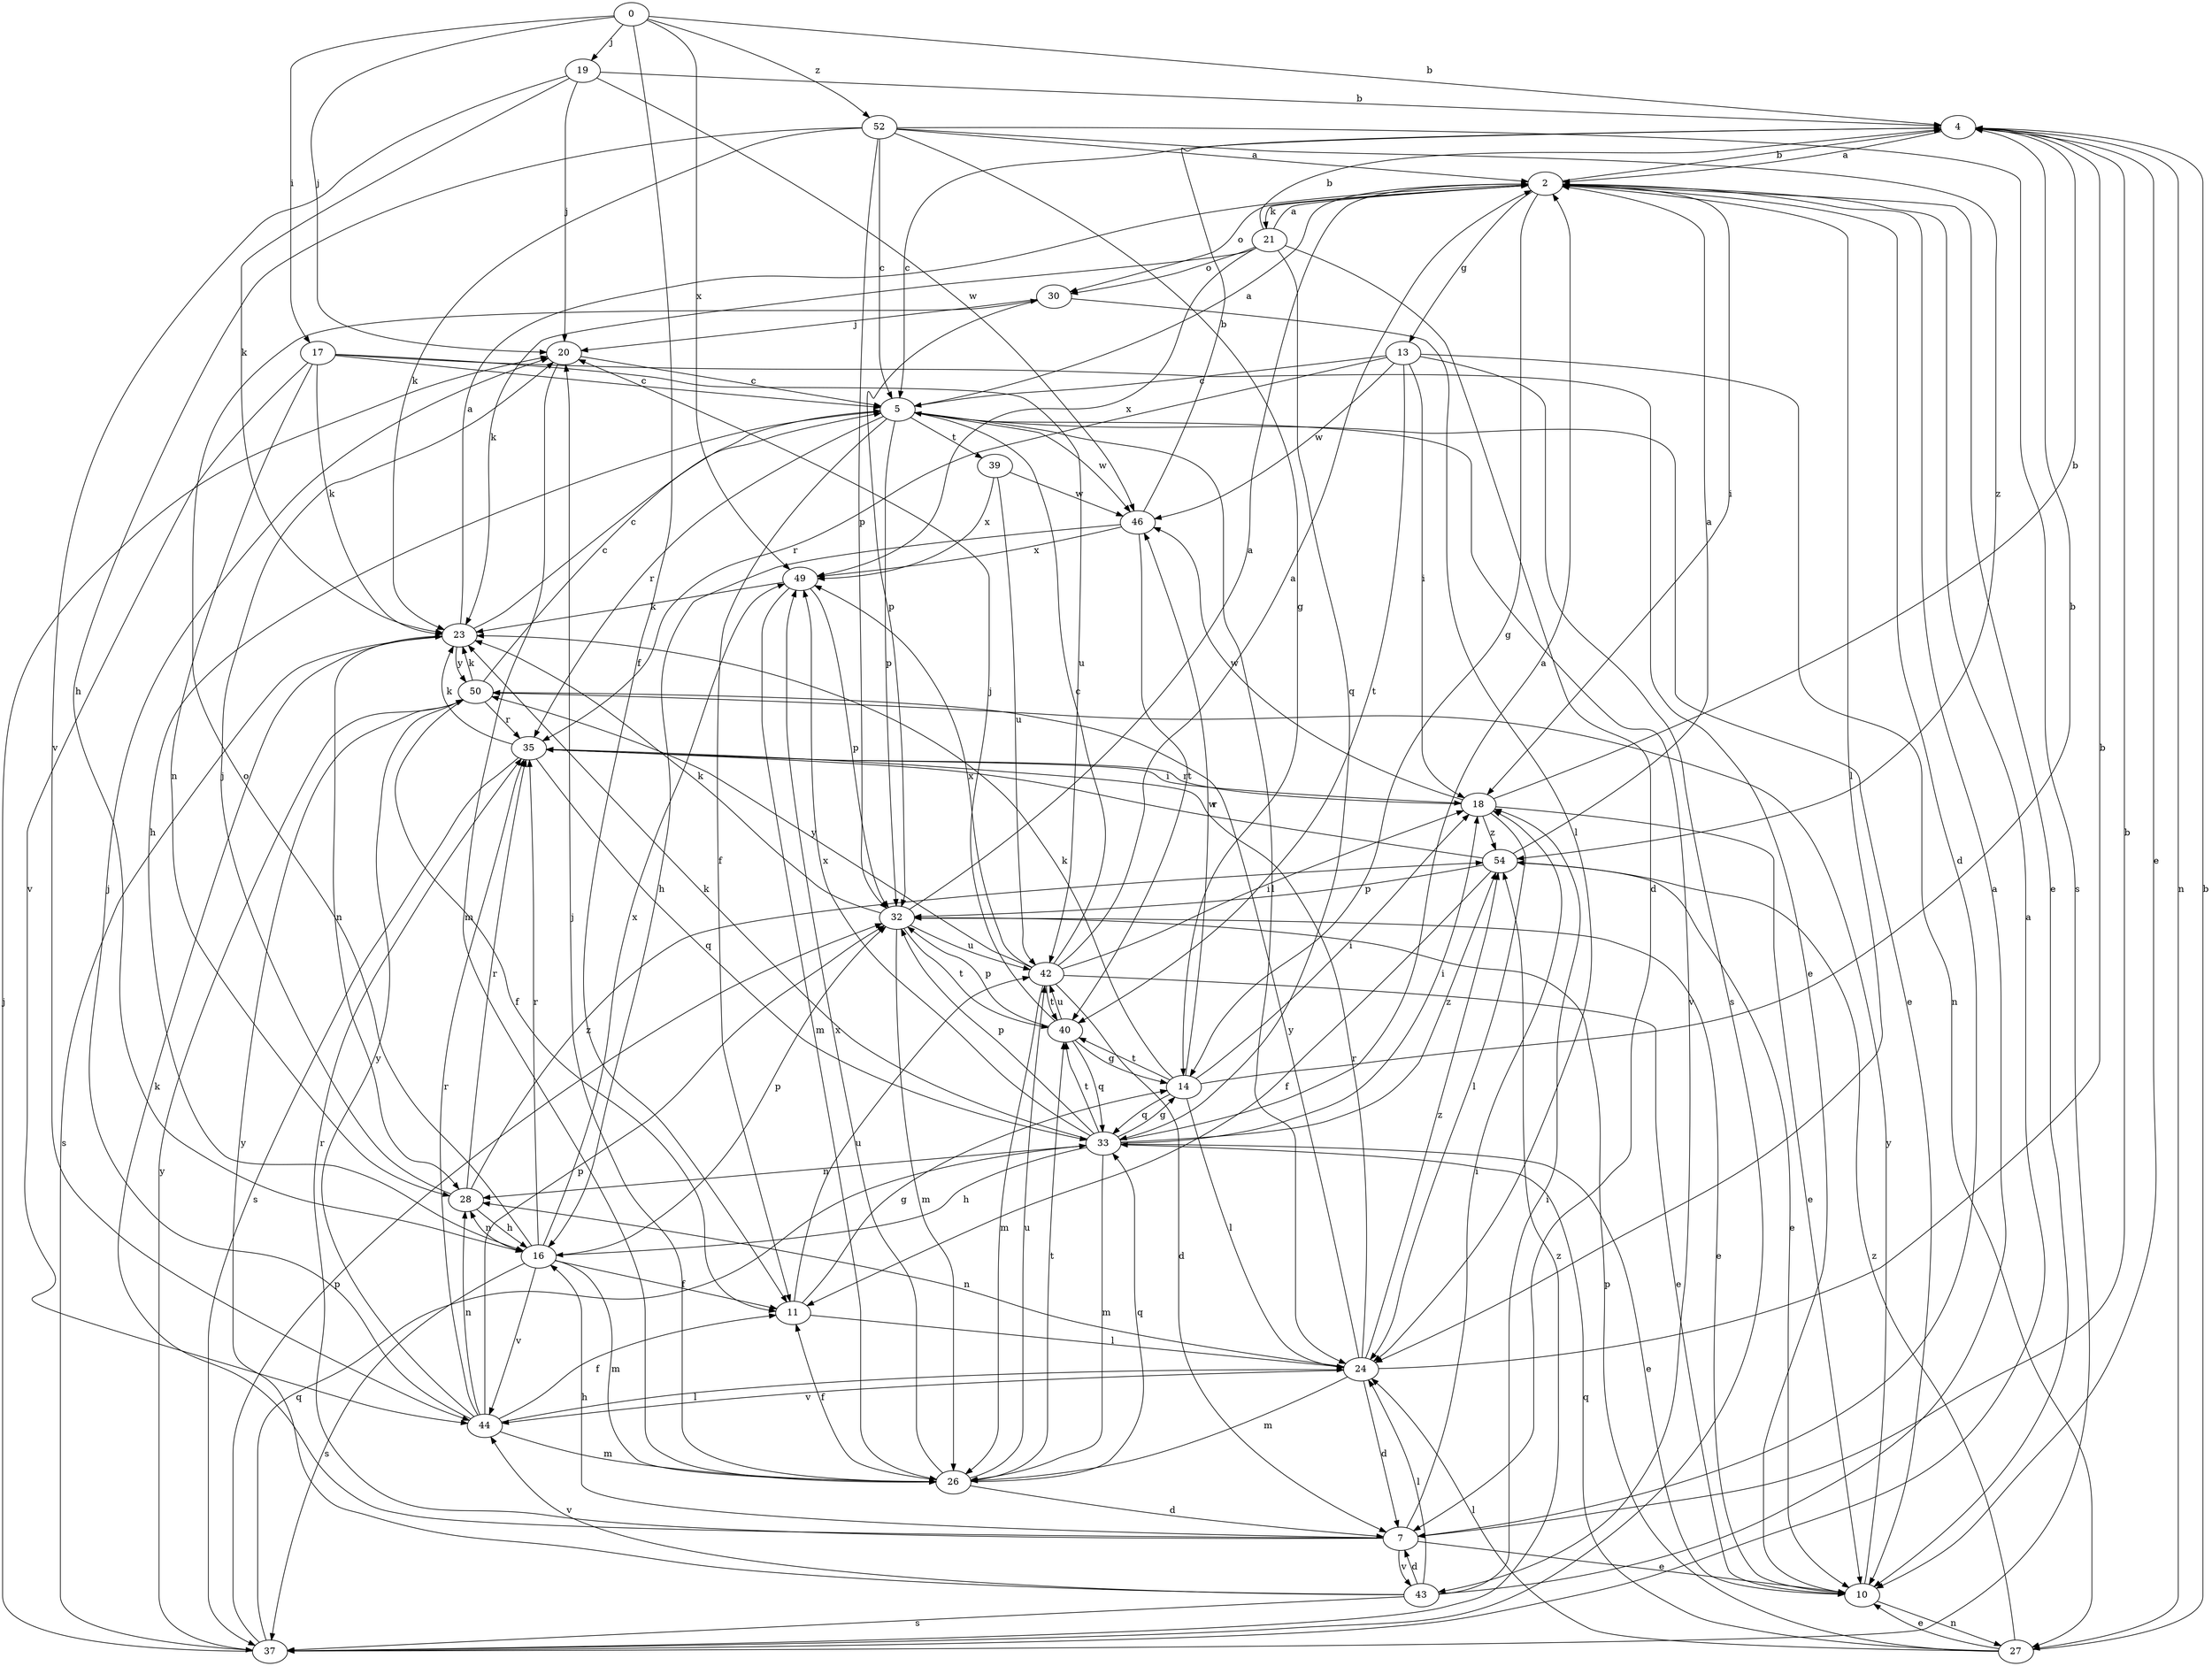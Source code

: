 strict digraph  {
0;
2;
4;
5;
7;
10;
11;
13;
14;
16;
17;
18;
19;
20;
21;
23;
24;
26;
27;
28;
30;
32;
33;
35;
37;
39;
40;
42;
43;
44;
46;
49;
50;
52;
54;
0 -> 4  [label=b];
0 -> 11  [label=f];
0 -> 17  [label=i];
0 -> 19  [label=j];
0 -> 20  [label=j];
0 -> 49  [label=x];
0 -> 52  [label=z];
2 -> 4  [label=b];
2 -> 7  [label=d];
2 -> 10  [label=e];
2 -> 13  [label=g];
2 -> 14  [label=g];
2 -> 18  [label=i];
2 -> 21  [label=k];
2 -> 24  [label=l];
2 -> 30  [label=o];
4 -> 2  [label=a];
4 -> 5  [label=c];
4 -> 10  [label=e];
4 -> 27  [label=n];
5 -> 2  [label=a];
5 -> 10  [label=e];
5 -> 11  [label=f];
5 -> 16  [label=h];
5 -> 24  [label=l];
5 -> 32  [label=p];
5 -> 35  [label=r];
5 -> 39  [label=t];
5 -> 43  [label=v];
5 -> 46  [label=w];
7 -> 4  [label=b];
7 -> 10  [label=e];
7 -> 16  [label=h];
7 -> 18  [label=i];
7 -> 23  [label=k];
7 -> 35  [label=r];
7 -> 43  [label=v];
10 -> 27  [label=n];
10 -> 50  [label=y];
11 -> 14  [label=g];
11 -> 24  [label=l];
11 -> 42  [label=u];
13 -> 5  [label=c];
13 -> 18  [label=i];
13 -> 27  [label=n];
13 -> 35  [label=r];
13 -> 37  [label=s];
13 -> 40  [label=t];
13 -> 46  [label=w];
14 -> 4  [label=b];
14 -> 18  [label=i];
14 -> 23  [label=k];
14 -> 24  [label=l];
14 -> 33  [label=q];
14 -> 40  [label=t];
14 -> 46  [label=w];
16 -> 11  [label=f];
16 -> 26  [label=m];
16 -> 28  [label=n];
16 -> 30  [label=o];
16 -> 32  [label=p];
16 -> 35  [label=r];
16 -> 37  [label=s];
16 -> 44  [label=v];
16 -> 49  [label=x];
17 -> 5  [label=c];
17 -> 10  [label=e];
17 -> 23  [label=k];
17 -> 28  [label=n];
17 -> 42  [label=u];
17 -> 44  [label=v];
18 -> 4  [label=b];
18 -> 10  [label=e];
18 -> 24  [label=l];
18 -> 35  [label=r];
18 -> 46  [label=w];
18 -> 54  [label=z];
19 -> 4  [label=b];
19 -> 20  [label=j];
19 -> 23  [label=k];
19 -> 44  [label=v];
19 -> 46  [label=w];
20 -> 5  [label=c];
20 -> 26  [label=m];
21 -> 2  [label=a];
21 -> 4  [label=b];
21 -> 7  [label=d];
21 -> 23  [label=k];
21 -> 30  [label=o];
21 -> 33  [label=q];
21 -> 49  [label=x];
23 -> 2  [label=a];
23 -> 5  [label=c];
23 -> 28  [label=n];
23 -> 37  [label=s];
23 -> 50  [label=y];
24 -> 4  [label=b];
24 -> 7  [label=d];
24 -> 26  [label=m];
24 -> 28  [label=n];
24 -> 35  [label=r];
24 -> 44  [label=v];
24 -> 50  [label=y];
24 -> 54  [label=z];
26 -> 7  [label=d];
26 -> 11  [label=f];
26 -> 20  [label=j];
26 -> 33  [label=q];
26 -> 40  [label=t];
26 -> 42  [label=u];
26 -> 49  [label=x];
27 -> 4  [label=b];
27 -> 10  [label=e];
27 -> 24  [label=l];
27 -> 32  [label=p];
27 -> 33  [label=q];
27 -> 54  [label=z];
28 -> 16  [label=h];
28 -> 20  [label=j];
28 -> 35  [label=r];
28 -> 54  [label=z];
30 -> 20  [label=j];
30 -> 24  [label=l];
30 -> 32  [label=p];
32 -> 2  [label=a];
32 -> 10  [label=e];
32 -> 23  [label=k];
32 -> 26  [label=m];
32 -> 40  [label=t];
32 -> 42  [label=u];
33 -> 2  [label=a];
33 -> 10  [label=e];
33 -> 14  [label=g];
33 -> 16  [label=h];
33 -> 18  [label=i];
33 -> 23  [label=k];
33 -> 26  [label=m];
33 -> 28  [label=n];
33 -> 32  [label=p];
33 -> 40  [label=t];
33 -> 49  [label=x];
33 -> 54  [label=z];
35 -> 18  [label=i];
35 -> 23  [label=k];
35 -> 33  [label=q];
35 -> 37  [label=s];
37 -> 2  [label=a];
37 -> 20  [label=j];
37 -> 32  [label=p];
37 -> 33  [label=q];
37 -> 50  [label=y];
37 -> 54  [label=z];
39 -> 42  [label=u];
39 -> 46  [label=w];
39 -> 49  [label=x];
40 -> 14  [label=g];
40 -> 20  [label=j];
40 -> 32  [label=p];
40 -> 33  [label=q];
40 -> 42  [label=u];
42 -> 2  [label=a];
42 -> 5  [label=c];
42 -> 7  [label=d];
42 -> 10  [label=e];
42 -> 18  [label=i];
42 -> 26  [label=m];
42 -> 40  [label=t];
42 -> 49  [label=x];
42 -> 50  [label=y];
43 -> 2  [label=a];
43 -> 7  [label=d];
43 -> 18  [label=i];
43 -> 24  [label=l];
43 -> 37  [label=s];
43 -> 44  [label=v];
43 -> 50  [label=y];
44 -> 11  [label=f];
44 -> 20  [label=j];
44 -> 24  [label=l];
44 -> 26  [label=m];
44 -> 28  [label=n];
44 -> 32  [label=p];
44 -> 35  [label=r];
44 -> 50  [label=y];
46 -> 4  [label=b];
46 -> 16  [label=h];
46 -> 40  [label=t];
46 -> 49  [label=x];
49 -> 23  [label=k];
49 -> 26  [label=m];
49 -> 32  [label=p];
50 -> 5  [label=c];
50 -> 11  [label=f];
50 -> 23  [label=k];
50 -> 35  [label=r];
52 -> 2  [label=a];
52 -> 5  [label=c];
52 -> 14  [label=g];
52 -> 16  [label=h];
52 -> 23  [label=k];
52 -> 32  [label=p];
52 -> 37  [label=s];
52 -> 54  [label=z];
54 -> 2  [label=a];
54 -> 10  [label=e];
54 -> 11  [label=f];
54 -> 32  [label=p];
54 -> 35  [label=r];
}
